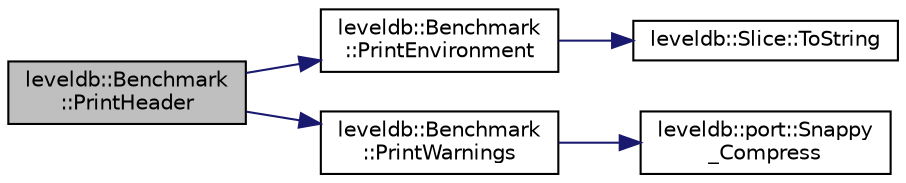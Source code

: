 digraph "leveldb::Benchmark::PrintHeader"
{
  edge [fontname="Helvetica",fontsize="10",labelfontname="Helvetica",labelfontsize="10"];
  node [fontname="Helvetica",fontsize="10",shape=record];
  rankdir="LR";
  Node1 [label="leveldb::Benchmark\l::PrintHeader",height=0.2,width=0.4,color="black", fillcolor="grey75", style="filled" fontcolor="black"];
  Node1 -> Node2 [color="midnightblue",fontsize="10",style="solid"];
  Node2 [label="leveldb::Benchmark\l::PrintEnvironment",height=0.2,width=0.4,color="black", fillcolor="white", style="filled",URL="$classleveldb_1_1_benchmark.html#ac99c8911fbe6bc43acd785cf28d3f5a7"];
  Node2 -> Node3 [color="midnightblue",fontsize="10",style="solid"];
  Node3 [label="leveldb::Slice::ToString",height=0.2,width=0.4,color="black", fillcolor="white", style="filled",URL="$classleveldb_1_1_slice.html#a2cdd9fb649105033fde510afc9416732"];
  Node1 -> Node4 [color="midnightblue",fontsize="10",style="solid"];
  Node4 [label="leveldb::Benchmark\l::PrintWarnings",height=0.2,width=0.4,color="black", fillcolor="white", style="filled",URL="$classleveldb_1_1_benchmark.html#aa0b2a30493347ff50cbf28772cfaca9d"];
  Node4 -> Node5 [color="midnightblue",fontsize="10",style="solid"];
  Node5 [label="leveldb::port::Snappy\l_Compress",height=0.2,width=0.4,color="black", fillcolor="white", style="filled",URL="$namespaceleveldb_1_1port.html#ae6e60ac8eb298c7eef3bb70ded8c809f"];
}
